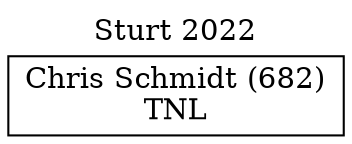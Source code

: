 // House preference flow
digraph "Chris Schmidt (682)_Sturt_2022" {
	graph [label="Sturt 2022" labelloc=t mclimit=10]
	node [shape=box]
	"Chris Schmidt (682)" [label="Chris Schmidt (682)
TNL"]
}
